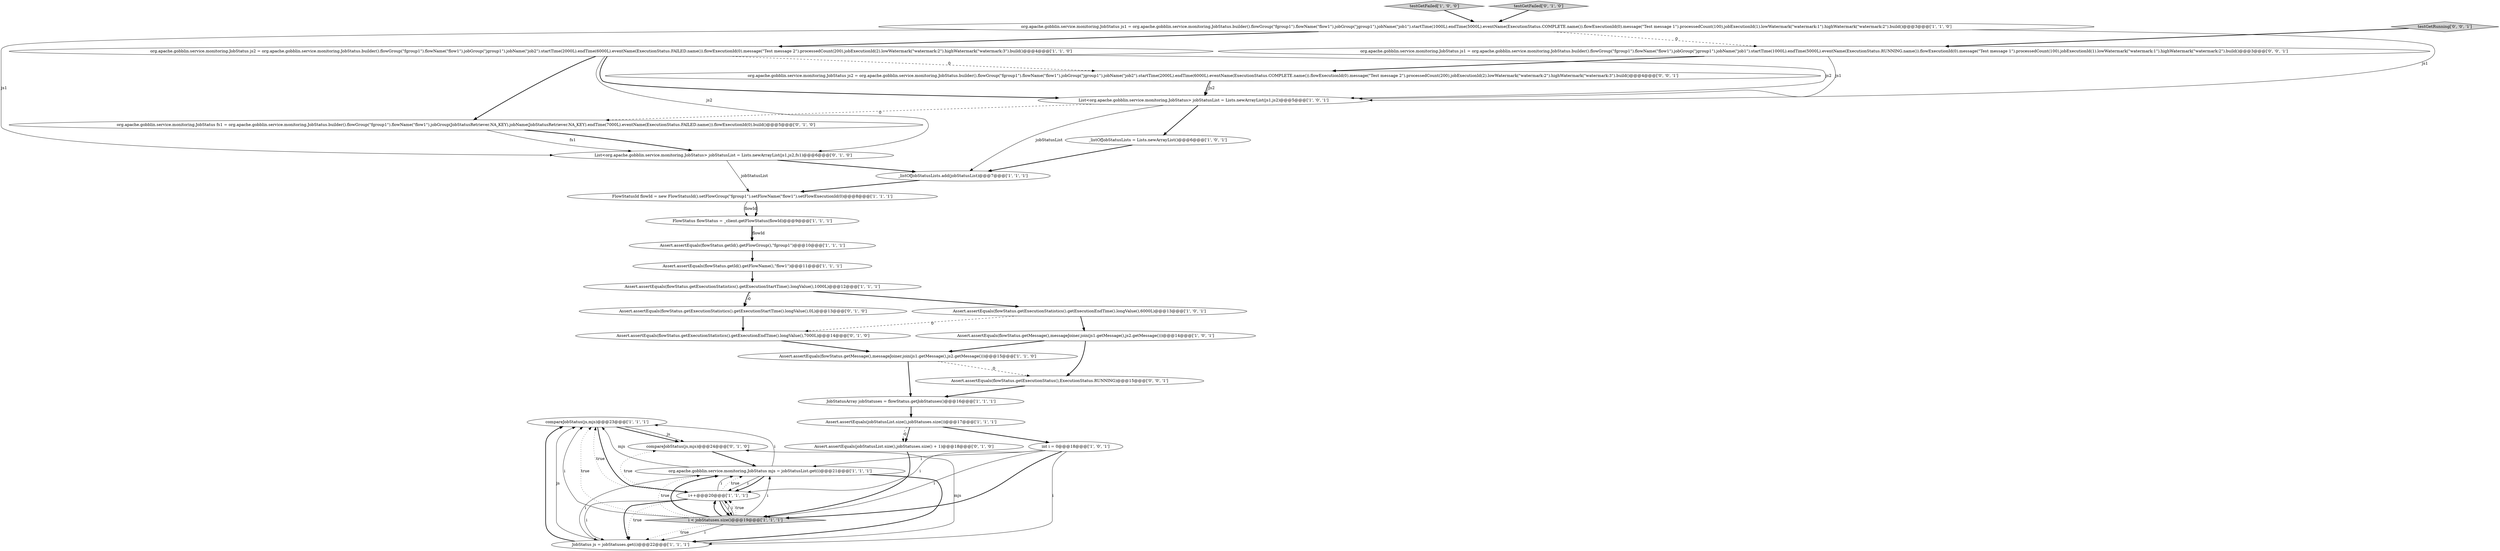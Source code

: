 digraph {
6 [style = filled, label = "compareJobStatus(js,mjs)@@@23@@@['1', '1', '1']", fillcolor = white, shape = ellipse image = "AAA0AAABBB1BBB"];
13 [style = filled, label = "org.apache.gobblin.service.monitoring.JobStatus js1 = org.apache.gobblin.service.monitoring.JobStatus.builder().flowGroup(\"fgroup1\").flowName(\"flow1\").jobGroup(\"jgroup1\").jobName(\"job1\").startTime(1000L).endTime(5000L).eventName(ExecutionStatus.COMPLETE.name()).flowExecutionId(0).message(\"Test message 1\").processedCount(100).jobExecutionId(1).lowWatermark(\"watermark:1\").highWatermark(\"watermark:2\").build()@@@3@@@['1', '1', '0']", fillcolor = white, shape = ellipse image = "AAA0AAABBB1BBB"];
20 [style = filled, label = "i < jobStatuses.size()@@@19@@@['1', '1', '1']", fillcolor = lightgray, shape = diamond image = "AAA0AAABBB1BBB"];
28 [style = filled, label = "Assert.assertEquals(jobStatusList.size(),jobStatuses.size() + 1)@@@18@@@['0', '1', '0']", fillcolor = white, shape = ellipse image = "AAA1AAABBB2BBB"];
4 [style = filled, label = "testGetFailed['1', '0', '0']", fillcolor = lightgray, shape = diamond image = "AAA0AAABBB1BBB"];
19 [style = filled, label = "Assert.assertEquals(flowStatus.getMessage(),messageJoiner.join(js1.getMessage(),js2.getMessage()))@@@15@@@['1', '1', '0']", fillcolor = white, shape = ellipse image = "AAA0AAABBB1BBB"];
23 [style = filled, label = "Assert.assertEquals(flowStatus.getExecutionStatistics().getExecutionEndTime().longValue(),7000L)@@@14@@@['0', '1', '0']", fillcolor = white, shape = ellipse image = "AAA1AAABBB2BBB"];
26 [style = filled, label = "List<org.apache.gobblin.service.monitoring.JobStatus> jobStatusList = Lists.newArrayList(js1,js2,fs1)@@@6@@@['0', '1', '0']", fillcolor = white, shape = ellipse image = "AAA1AAABBB2BBB"];
8 [style = filled, label = "List<org.apache.gobblin.service.monitoring.JobStatus> jobStatusList = Lists.newArrayList(js1,js2)@@@5@@@['1', '0', '1']", fillcolor = white, shape = ellipse image = "AAA0AAABBB1BBB"];
30 [style = filled, label = "org.apache.gobblin.service.monitoring.JobStatus js2 = org.apache.gobblin.service.monitoring.JobStatus.builder().flowGroup(\"fgroup1\").flowName(\"flow1\").jobGroup(\"jgroup1\").jobName(\"job2\").startTime(2000L).endTime(6000L).eventName(ExecutionStatus.COMPLETE.name()).flowExecutionId(0).message(\"Test message 2\").processedCount(200).jobExecutionId(2).lowWatermark(\"watermark:2\").highWatermark(\"watermark:3\").build()@@@4@@@['0', '0', '1']", fillcolor = white, shape = ellipse image = "AAA0AAABBB3BBB"];
11 [style = filled, label = "Assert.assertEquals(flowStatus.getId().getFlowName(),\"flow1\")@@@11@@@['1', '1', '1']", fillcolor = white, shape = ellipse image = "AAA0AAABBB1BBB"];
21 [style = filled, label = "FlowStatusId flowId = new FlowStatusId().setFlowGroup(\"fgroup1\").setFlowName(\"flow1\").setFlowExecutionId(0)@@@8@@@['1', '1', '1']", fillcolor = white, shape = ellipse image = "AAA0AAABBB1BBB"];
24 [style = filled, label = "Assert.assertEquals(flowStatus.getExecutionStatistics().getExecutionStartTime().longValue(),0L)@@@13@@@['0', '1', '0']", fillcolor = white, shape = ellipse image = "AAA1AAABBB2BBB"];
22 [style = filled, label = "testGetFailed['0', '1', '0']", fillcolor = lightgray, shape = diamond image = "AAA0AAABBB2BBB"];
9 [style = filled, label = "Assert.assertEquals(flowStatus.getExecutionStatistics().getExecutionStartTime().longValue(),1000L)@@@12@@@['1', '1', '1']", fillcolor = white, shape = ellipse image = "AAA0AAABBB1BBB"];
31 [style = filled, label = "org.apache.gobblin.service.monitoring.JobStatus js1 = org.apache.gobblin.service.monitoring.JobStatus.builder().flowGroup(\"fgroup1\").flowName(\"flow1\").jobGroup(\"jgroup1\").jobName(\"job1\").startTime(1000L).endTime(5000L).eventName(ExecutionStatus.RUNNING.name()).flowExecutionId(0).message(\"Test message 1\").processedCount(100).jobExecutionId(1).lowWatermark(\"watermark:1\").highWatermark(\"watermark:2\").build()@@@3@@@['0', '0', '1']", fillcolor = white, shape = ellipse image = "AAA0AAABBB3BBB"];
18 [style = filled, label = "Assert.assertEquals(flowStatus.getId().getFlowGroup(),\"fgroup1\")@@@10@@@['1', '1', '1']", fillcolor = white, shape = ellipse image = "AAA0AAABBB1BBB"];
7 [style = filled, label = "Assert.assertEquals(flowStatus.getExecutionStatistics().getExecutionEndTime().longValue(),6000L)@@@13@@@['1', '0', '1']", fillcolor = white, shape = ellipse image = "AAA0AAABBB1BBB"];
3 [style = filled, label = "int i = 0@@@18@@@['1', '0', '1']", fillcolor = white, shape = ellipse image = "AAA0AAABBB1BBB"];
17 [style = filled, label = "Assert.assertEquals(jobStatusList.size(),jobStatuses.size())@@@17@@@['1', '1', '1']", fillcolor = white, shape = ellipse image = "AAA0AAABBB1BBB"];
1 [style = filled, label = "_listOfJobStatusLists.add(jobStatusList)@@@7@@@['1', '1', '1']", fillcolor = white, shape = ellipse image = "AAA0AAABBB1BBB"];
25 [style = filled, label = "compareJobStatus(js,mjs)@@@24@@@['0', '1', '0']", fillcolor = white, shape = ellipse image = "AAA0AAABBB2BBB"];
27 [style = filled, label = "org.apache.gobblin.service.monitoring.JobStatus fs1 = org.apache.gobblin.service.monitoring.JobStatus.builder().flowGroup(\"fgroup1\").flowName(\"flow1\").jobGroup(JobStatusRetriever.NA_KEY).jobName(JobStatusRetriever.NA_KEY).endTime(7000L).eventName(ExecutionStatus.FAILED.name()).flowExecutionId(0).build()@@@5@@@['0', '1', '0']", fillcolor = white, shape = ellipse image = "AAA1AAABBB2BBB"];
16 [style = filled, label = "JobStatus js = jobStatuses.get(i)@@@22@@@['1', '1', '1']", fillcolor = white, shape = ellipse image = "AAA0AAABBB1BBB"];
12 [style = filled, label = "Assert.assertEquals(flowStatus.getMessage(),messageJoiner.join(js1.getMessage(),js2.getMessage()))@@@14@@@['1', '0', '1']", fillcolor = white, shape = ellipse image = "AAA0AAABBB1BBB"];
10 [style = filled, label = "FlowStatus flowStatus = _client.getFlowStatus(flowId)@@@9@@@['1', '1', '1']", fillcolor = white, shape = ellipse image = "AAA0AAABBB1BBB"];
2 [style = filled, label = "org.apache.gobblin.service.monitoring.JobStatus mjs = jobStatusList.get(i)@@@21@@@['1', '1', '1']", fillcolor = white, shape = ellipse image = "AAA0AAABBB1BBB"];
5 [style = filled, label = "i++@@@20@@@['1', '1', '1']", fillcolor = white, shape = ellipse image = "AAA0AAABBB1BBB"];
0 [style = filled, label = "JobStatusArray jobStatuses = flowStatus.getJobStatuses()@@@16@@@['1', '1', '1']", fillcolor = white, shape = ellipse image = "AAA0AAABBB1BBB"];
32 [style = filled, label = "Assert.assertEquals(flowStatus.getExecutionStatus(),ExecutionStatus.RUNNING)@@@15@@@['0', '0', '1']", fillcolor = white, shape = ellipse image = "AAA0AAABBB3BBB"];
29 [style = filled, label = "testGetRunning['0', '0', '1']", fillcolor = lightgray, shape = diamond image = "AAA0AAABBB3BBB"];
14 [style = filled, label = "org.apache.gobblin.service.monitoring.JobStatus js2 = org.apache.gobblin.service.monitoring.JobStatus.builder().flowGroup(\"fgroup1\").flowName(\"flow1\").jobGroup(\"jgroup1\").jobName(\"job2\").startTime(2000L).endTime(6000L).eventName(ExecutionStatus.FAILED.name()).flowExecutionId(0).message(\"Test message 2\").processedCount(200).jobExecutionId(2).lowWatermark(\"watermark:2\").highWatermark(\"watermark:3\").build()@@@4@@@['1', '1', '0']", fillcolor = white, shape = ellipse image = "AAA0AAABBB1BBB"];
15 [style = filled, label = "_listOfJobStatusLists = Lists.newArrayList()@@@6@@@['1', '0', '1']", fillcolor = white, shape = ellipse image = "AAA0AAABBB1BBB"];
15->1 [style = bold, label=""];
3->16 [style = solid, label="i"];
20->5 [style = solid, label="i"];
19->0 [style = bold, label=""];
17->3 [style = bold, label=""];
10->18 [style = bold, label=""];
12->32 [style = bold, label=""];
3->5 [style = solid, label="i"];
16->6 [style = bold, label=""];
14->8 [style = bold, label=""];
6->5 [style = bold, label=""];
6->25 [style = bold, label=""];
32->0 [style = bold, label=""];
20->2 [style = bold, label=""];
9->24 [style = dashed, label="0"];
22->13 [style = bold, label=""];
5->2 [style = solid, label="i"];
14->26 [style = solid, label="js2"];
8->1 [style = solid, label="jobStatusList"];
3->20 [style = solid, label="i"];
21->10 [style = solid, label="flowId"];
27->26 [style = solid, label="fs1"];
5->16 [style = solid, label="i"];
20->16 [style = dotted, label="true"];
7->23 [style = dashed, label="0"];
9->24 [style = bold, label=""];
16->25 [style = solid, label="mjs"];
7->12 [style = bold, label=""];
2->6 [style = solid, label="i"];
26->1 [style = bold, label=""];
12->19 [style = bold, label=""];
27->26 [style = bold, label=""];
0->17 [style = bold, label=""];
20->5 [style = dotted, label="true"];
2->16 [style = bold, label=""];
19->32 [style = dashed, label="0"];
5->16 [style = bold, label=""];
3->2 [style = solid, label="i"];
5->16 [style = dotted, label="true"];
6->25 [style = solid, label="js"];
28->20 [style = bold, label=""];
20->5 [style = bold, label=""];
2->5 [style = solid, label="i"];
20->6 [style = solid, label="i"];
2->6 [style = solid, label="mjs"];
21->10 [style = bold, label=""];
8->27 [style = dashed, label="0"];
14->30 [style = dashed, label="0"];
26->21 [style = solid, label="jobStatusList"];
13->26 [style = solid, label="js1"];
29->31 [style = bold, label=""];
20->16 [style = solid, label="i"];
4->13 [style = bold, label=""];
31->30 [style = bold, label=""];
5->2 [style = dotted, label="true"];
18->11 [style = bold, label=""];
14->27 [style = bold, label=""];
2->16 [style = solid, label="i"];
20->2 [style = solid, label="i"];
5->20 [style = solid, label="i"];
23->19 [style = bold, label=""];
24->23 [style = bold, label=""];
20->2 [style = dotted, label="true"];
25->2 [style = bold, label=""];
10->18 [style = solid, label="flowId"];
2->5 [style = bold, label=""];
1->21 [style = bold, label=""];
11->9 [style = bold, label=""];
13->31 [style = dashed, label="0"];
3->20 [style = bold, label=""];
5->6 [style = dotted, label="true"];
16->6 [style = solid, label="js"];
5->20 [style = bold, label=""];
17->28 [style = bold, label=""];
14->8 [style = solid, label="js2"];
31->8 [style = solid, label="js1"];
30->8 [style = solid, label="js2"];
5->25 [style = dotted, label="true"];
30->8 [style = bold, label=""];
17->28 [style = dashed, label="0"];
13->14 [style = bold, label=""];
20->6 [style = dotted, label="true"];
13->8 [style = solid, label="js1"];
8->15 [style = bold, label=""];
9->7 [style = bold, label=""];
}
